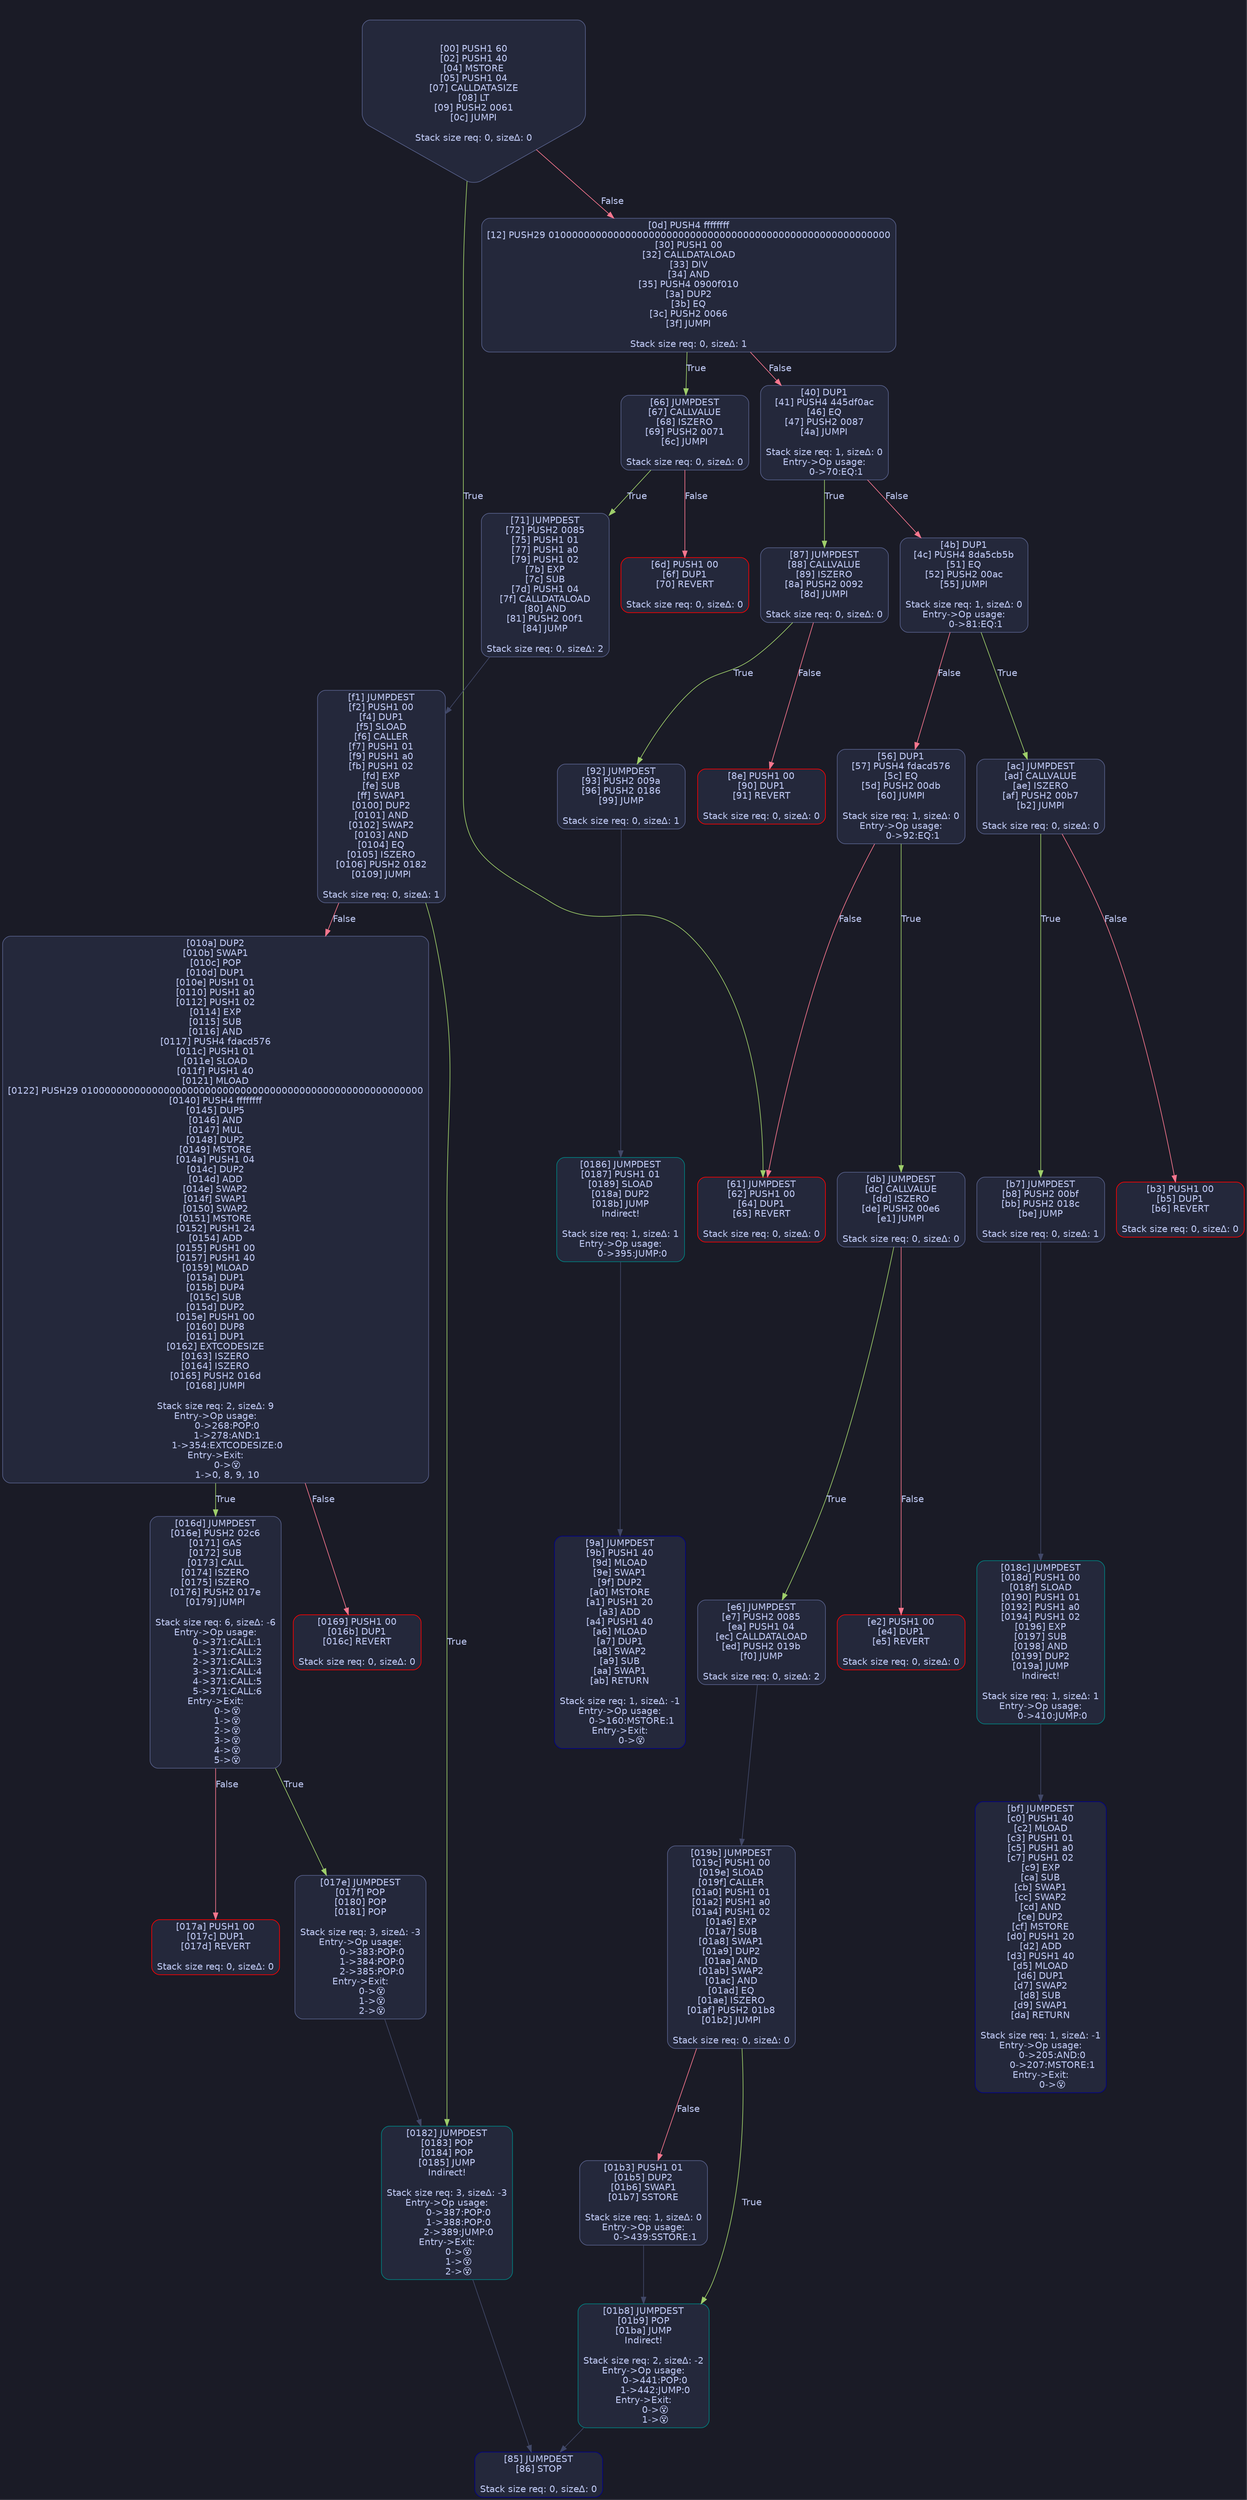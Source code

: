 digraph G {
    node [shape=box, style="filled, rounded", color="#565f89", fontcolor="#c0caf5", fontname="Helvetica", fillcolor="#24283b"];
    edge [color="#414868", fontcolor="#c0caf5", fontname="Helvetica"];
    bgcolor="#1a1b26";
    0 [ label = "[00] PUSH1 60
[02] PUSH1 40
[04] MSTORE
[05] PUSH1 04
[07] CALLDATASIZE
[08] LT
[09] PUSH2 0061
[0c] JUMPI

Stack size req: 0, sizeΔ: 0
" shape = invhouse]
    1 [ label = "[0d] PUSH4 ffffffff
[12] PUSH29 0100000000000000000000000000000000000000000000000000000000
[30] PUSH1 00
[32] CALLDATALOAD
[33] DIV
[34] AND
[35] PUSH4 0900f010
[3a] DUP2
[3b] EQ
[3c] PUSH2 0066
[3f] JUMPI

Stack size req: 0, sizeΔ: 1
"]
    2 [ label = "[40] DUP1
[41] PUSH4 445df0ac
[46] EQ
[47] PUSH2 0087
[4a] JUMPI

Stack size req: 1, sizeΔ: 0
Entry->Op usage:
	0->70:EQ:1
"]
    3 [ label = "[4b] DUP1
[4c] PUSH4 8da5cb5b
[51] EQ
[52] PUSH2 00ac
[55] JUMPI

Stack size req: 1, sizeΔ: 0
Entry->Op usage:
	0->81:EQ:1
"]
    4 [ label = "[56] DUP1
[57] PUSH4 fdacd576
[5c] EQ
[5d] PUSH2 00db
[60] JUMPI

Stack size req: 1, sizeΔ: 0
Entry->Op usage:
	0->92:EQ:1
"]
    5 [ label = "[61] JUMPDEST
[62] PUSH1 00
[64] DUP1
[65] REVERT

Stack size req: 0, sizeΔ: 0
" color = "red"]
    6 [ label = "[66] JUMPDEST
[67] CALLVALUE
[68] ISZERO
[69] PUSH2 0071
[6c] JUMPI

Stack size req: 0, sizeΔ: 0
"]
    7 [ label = "[6d] PUSH1 00
[6f] DUP1
[70] REVERT

Stack size req: 0, sizeΔ: 0
" color = "red"]
    8 [ label = "[71] JUMPDEST
[72] PUSH2 0085
[75] PUSH1 01
[77] PUSH1 a0
[79] PUSH1 02
[7b] EXP
[7c] SUB
[7d] PUSH1 04
[7f] CALLDATALOAD
[80] AND
[81] PUSH2 00f1
[84] JUMP

Stack size req: 0, sizeΔ: 2
"]
    9 [ label = "[85] JUMPDEST
[86] STOP

Stack size req: 0, sizeΔ: 0
" color = "darkblue"]
    10 [ label = "[87] JUMPDEST
[88] CALLVALUE
[89] ISZERO
[8a] PUSH2 0092
[8d] JUMPI

Stack size req: 0, sizeΔ: 0
"]
    11 [ label = "[8e] PUSH1 00
[90] DUP1
[91] REVERT

Stack size req: 0, sizeΔ: 0
" color = "red"]
    12 [ label = "[92] JUMPDEST
[93] PUSH2 009a
[96] PUSH2 0186
[99] JUMP

Stack size req: 0, sizeΔ: 1
"]
    13 [ label = "[9a] JUMPDEST
[9b] PUSH1 40
[9d] MLOAD
[9e] SWAP1
[9f] DUP2
[a0] MSTORE
[a1] PUSH1 20
[a3] ADD
[a4] PUSH1 40
[a6] MLOAD
[a7] DUP1
[a8] SWAP2
[a9] SUB
[aa] SWAP1
[ab] RETURN

Stack size req: 1, sizeΔ: -1
Entry->Op usage:
	0->160:MSTORE:1
Entry->Exit:
	0->😵
" color = "darkblue"]
    14 [ label = "[ac] JUMPDEST
[ad] CALLVALUE
[ae] ISZERO
[af] PUSH2 00b7
[b2] JUMPI

Stack size req: 0, sizeΔ: 0
"]
    15 [ label = "[b3] PUSH1 00
[b5] DUP1
[b6] REVERT

Stack size req: 0, sizeΔ: 0
" color = "red"]
    16 [ label = "[b7] JUMPDEST
[b8] PUSH2 00bf
[bb] PUSH2 018c
[be] JUMP

Stack size req: 0, sizeΔ: 1
"]
    17 [ label = "[bf] JUMPDEST
[c0] PUSH1 40
[c2] MLOAD
[c3] PUSH1 01
[c5] PUSH1 a0
[c7] PUSH1 02
[c9] EXP
[ca] SUB
[cb] SWAP1
[cc] SWAP2
[cd] AND
[ce] DUP2
[cf] MSTORE
[d0] PUSH1 20
[d2] ADD
[d3] PUSH1 40
[d5] MLOAD
[d6] DUP1
[d7] SWAP2
[d8] SUB
[d9] SWAP1
[da] RETURN

Stack size req: 1, sizeΔ: -1
Entry->Op usage:
	0->205:AND:0
	0->207:MSTORE:1
Entry->Exit:
	0->😵
" color = "darkblue"]
    18 [ label = "[db] JUMPDEST
[dc] CALLVALUE
[dd] ISZERO
[de] PUSH2 00e6
[e1] JUMPI

Stack size req: 0, sizeΔ: 0
"]
    19 [ label = "[e2] PUSH1 00
[e4] DUP1
[e5] REVERT

Stack size req: 0, sizeΔ: 0
" color = "red"]
    20 [ label = "[e6] JUMPDEST
[e7] PUSH2 0085
[ea] PUSH1 04
[ec] CALLDATALOAD
[ed] PUSH2 019b
[f0] JUMP

Stack size req: 0, sizeΔ: 2
"]
    21 [ label = "[f1] JUMPDEST
[f2] PUSH1 00
[f4] DUP1
[f5] SLOAD
[f6] CALLER
[f7] PUSH1 01
[f9] PUSH1 a0
[fb] PUSH1 02
[fd] EXP
[fe] SUB
[ff] SWAP1
[0100] DUP2
[0101] AND
[0102] SWAP2
[0103] AND
[0104] EQ
[0105] ISZERO
[0106] PUSH2 0182
[0109] JUMPI

Stack size req: 0, sizeΔ: 1
"]
    22 [ label = "[010a] DUP2
[010b] SWAP1
[010c] POP
[010d] DUP1
[010e] PUSH1 01
[0110] PUSH1 a0
[0112] PUSH1 02
[0114] EXP
[0115] SUB
[0116] AND
[0117] PUSH4 fdacd576
[011c] PUSH1 01
[011e] SLOAD
[011f] PUSH1 40
[0121] MLOAD
[0122] PUSH29 0100000000000000000000000000000000000000000000000000000000
[0140] PUSH4 ffffffff
[0145] DUP5
[0146] AND
[0147] MUL
[0148] DUP2
[0149] MSTORE
[014a] PUSH1 04
[014c] DUP2
[014d] ADD
[014e] SWAP2
[014f] SWAP1
[0150] SWAP2
[0151] MSTORE
[0152] PUSH1 24
[0154] ADD
[0155] PUSH1 00
[0157] PUSH1 40
[0159] MLOAD
[015a] DUP1
[015b] DUP4
[015c] SUB
[015d] DUP2
[015e] PUSH1 00
[0160] DUP8
[0161] DUP1
[0162] EXTCODESIZE
[0163] ISZERO
[0164] ISZERO
[0165] PUSH2 016d
[0168] JUMPI

Stack size req: 2, sizeΔ: 9
Entry->Op usage:
	0->268:POP:0
	1->278:AND:1
	1->354:EXTCODESIZE:0
Entry->Exit:
	0->😵
	1->0, 8, 9, 10
"]
    23 [ label = "[0169] PUSH1 00
[016b] DUP1
[016c] REVERT

Stack size req: 0, sizeΔ: 0
" color = "red"]
    24 [ label = "[016d] JUMPDEST
[016e] PUSH2 02c6
[0171] GAS
[0172] SUB
[0173] CALL
[0174] ISZERO
[0175] ISZERO
[0176] PUSH2 017e
[0179] JUMPI

Stack size req: 6, sizeΔ: -6
Entry->Op usage:
	0->371:CALL:1
	1->371:CALL:2
	2->371:CALL:3
	3->371:CALL:4
	4->371:CALL:5
	5->371:CALL:6
Entry->Exit:
	0->😵
	1->😵
	2->😵
	3->😵
	4->😵
	5->😵
"]
    25 [ label = "[017a] PUSH1 00
[017c] DUP1
[017d] REVERT

Stack size req: 0, sizeΔ: 0
" color = "red"]
    26 [ label = "[017e] JUMPDEST
[017f] POP
[0180] POP
[0181] POP

Stack size req: 3, sizeΔ: -3
Entry->Op usage:
	0->383:POP:0
	1->384:POP:0
	2->385:POP:0
Entry->Exit:
	0->😵
	1->😵
	2->😵
"]
    27 [ label = "[0182] JUMPDEST
[0183] POP
[0184] POP
[0185] JUMP
Indirect!

Stack size req: 3, sizeΔ: -3
Entry->Op usage:
	0->387:POP:0
	1->388:POP:0
	2->389:JUMP:0
Entry->Exit:
	0->😵
	1->😵
	2->😵
" color = "teal"]
    28 [ label = "[0186] JUMPDEST
[0187] PUSH1 01
[0189] SLOAD
[018a] DUP2
[018b] JUMP
Indirect!

Stack size req: 1, sizeΔ: 1
Entry->Op usage:
	0->395:JUMP:0
" color = "teal"]
    29 [ label = "[018c] JUMPDEST
[018d] PUSH1 00
[018f] SLOAD
[0190] PUSH1 01
[0192] PUSH1 a0
[0194] PUSH1 02
[0196] EXP
[0197] SUB
[0198] AND
[0199] DUP2
[019a] JUMP
Indirect!

Stack size req: 1, sizeΔ: 1
Entry->Op usage:
	0->410:JUMP:0
" color = "teal"]
    30 [ label = "[019b] JUMPDEST
[019c] PUSH1 00
[019e] SLOAD
[019f] CALLER
[01a0] PUSH1 01
[01a2] PUSH1 a0
[01a4] PUSH1 02
[01a6] EXP
[01a7] SUB
[01a8] SWAP1
[01a9] DUP2
[01aa] AND
[01ab] SWAP2
[01ac] AND
[01ad] EQ
[01ae] ISZERO
[01af] PUSH2 01b8
[01b2] JUMPI

Stack size req: 0, sizeΔ: 0
"]
    31 [ label = "[01b3] PUSH1 01
[01b5] DUP2
[01b6] SWAP1
[01b7] SSTORE

Stack size req: 1, sizeΔ: 0
Entry->Op usage:
	0->439:SSTORE:1
"]
    32 [ label = "[01b8] JUMPDEST
[01b9] POP
[01ba] JUMP
Indirect!

Stack size req: 2, sizeΔ: -2
Entry->Op usage:
	0->441:POP:0
	1->442:JUMP:0
Entry->Exit:
	0->😵
	1->😵
" color = "teal"]
    0 -> 1 [ label = "False" color = "#f7768e"]
    0 -> 5 [ label = "True" color = "#9ece6a"]
    1 -> 2 [ label = "False" color = "#f7768e"]
    1 -> 6 [ label = "True" color = "#9ece6a"]
    2 -> 3 [ label = "False" color = "#f7768e"]
    2 -> 10 [ label = "True" color = "#9ece6a"]
    3 -> 4 [ label = "False" color = "#f7768e"]
    3 -> 14 [ label = "True" color = "#9ece6a"]
    4 -> 5 [ label = "False" color = "#f7768e"]
    4 -> 18 [ label = "True" color = "#9ece6a"]
    6 -> 7 [ label = "False" color = "#f7768e"]
    6 -> 8 [ label = "True" color = "#9ece6a"]
    8 -> 21 [ ]
    10 -> 11 [ label = "False" color = "#f7768e"]
    10 -> 12 [ label = "True" color = "#9ece6a"]
    12 -> 28 [ ]
    14 -> 15 [ label = "False" color = "#f7768e"]
    14 -> 16 [ label = "True" color = "#9ece6a"]
    16 -> 29 [ ]
    18 -> 19 [ label = "False" color = "#f7768e"]
    18 -> 20 [ label = "True" color = "#9ece6a"]
    20 -> 30 [ ]
    21 -> 22 [ label = "False" color = "#f7768e"]
    21 -> 27 [ label = "True" color = "#9ece6a"]
    22 -> 23 [ label = "False" color = "#f7768e"]
    22 -> 24 [ label = "True" color = "#9ece6a"]
    24 -> 25 [ label = "False" color = "#f7768e"]
    24 -> 26 [ label = "True" color = "#9ece6a"]
    26 -> 27 [ ]
    30 -> 31 [ label = "False" color = "#f7768e"]
    30 -> 32 [ label = "True" color = "#9ece6a"]
    31 -> 32 [ ]
    27 -> 9 [ ]
    28 -> 13 [ ]
    29 -> 17 [ ]
    32 -> 9 [ ]

}
